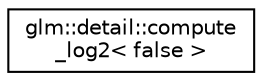 digraph "Graphical Class Hierarchy"
{
  edge [fontname="Helvetica",fontsize="10",labelfontname="Helvetica",labelfontsize="10"];
  node [fontname="Helvetica",fontsize="10",shape=record];
  rankdir="LR";
  Node0 [label="glm::detail::compute\l_log2\< false \>",height=0.2,width=0.4,color="black", fillcolor="white", style="filled",URL="$structglm_1_1detail_1_1compute__log2_3_01false_01_4.html"];
}

